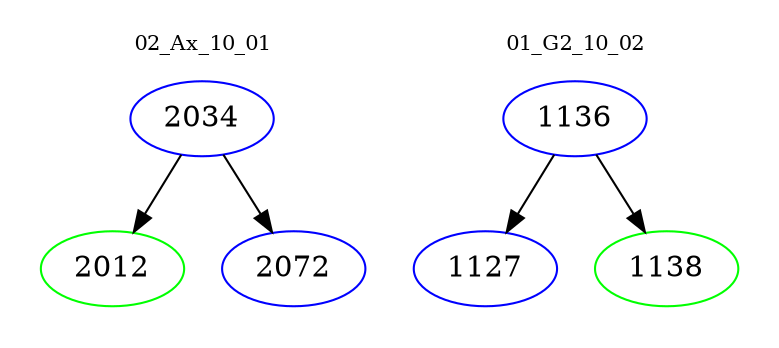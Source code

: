 digraph{
subgraph cluster_0 {
color = white
label = "02_Ax_10_01";
fontsize=10;
T0_2034 [label="2034", color="blue"]
T0_2034 -> T0_2012 [color="black"]
T0_2012 [label="2012", color="green"]
T0_2034 -> T0_2072 [color="black"]
T0_2072 [label="2072", color="blue"]
}
subgraph cluster_1 {
color = white
label = "01_G2_10_02";
fontsize=10;
T1_1136 [label="1136", color="blue"]
T1_1136 -> T1_1127 [color="black"]
T1_1127 [label="1127", color="blue"]
T1_1136 -> T1_1138 [color="black"]
T1_1138 [label="1138", color="green"]
}
}
